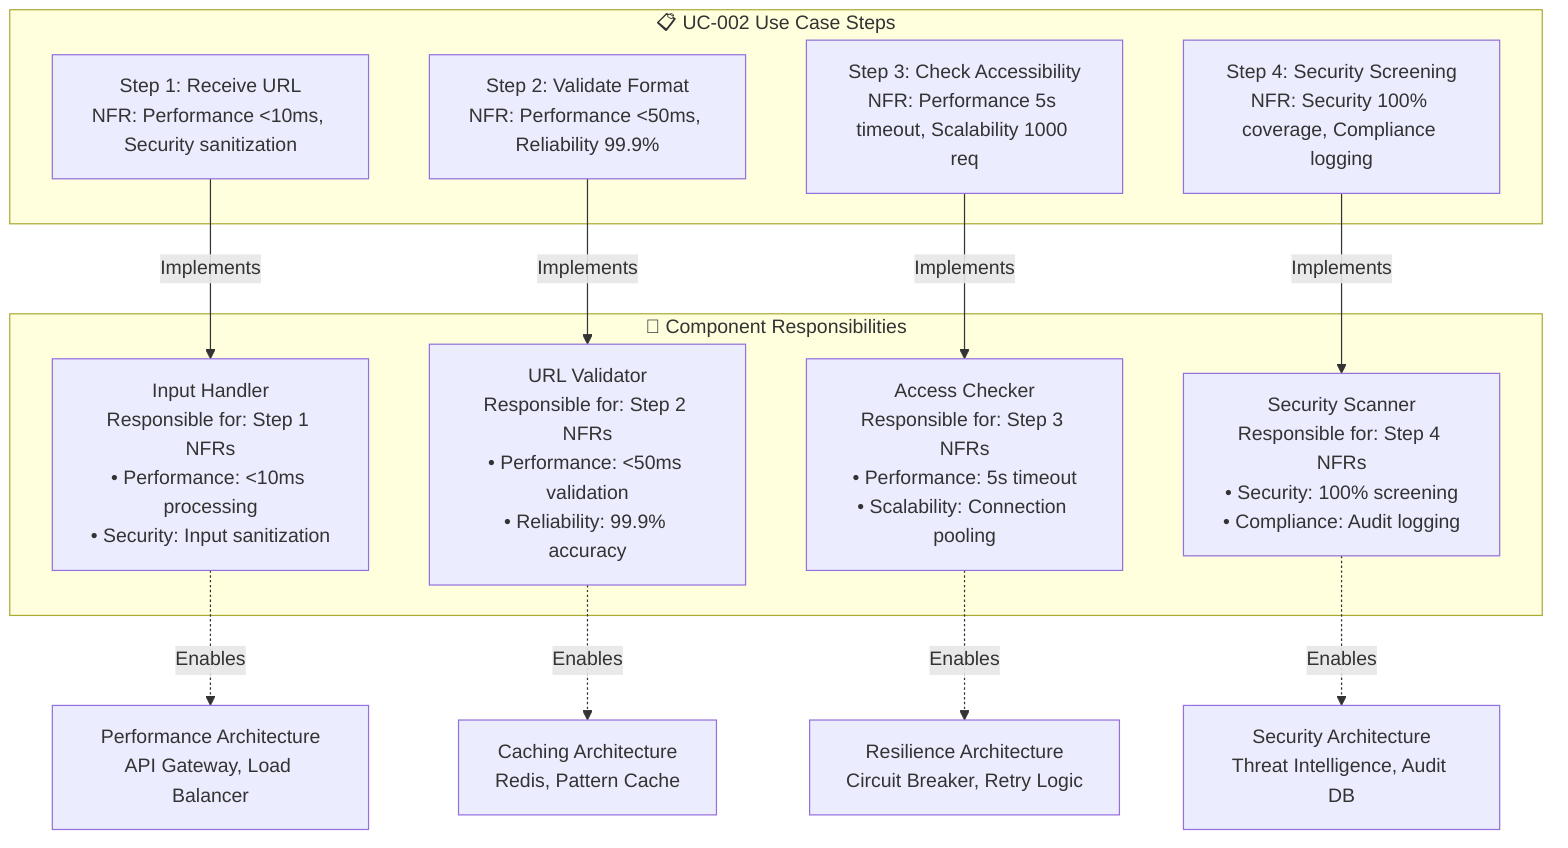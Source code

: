 graph TB
    %% Use Case Steps
    subgraph "📋 UC-002 Use Case Steps"
        Step1[Step 1: Receive URL<br/>NFR: Performance <10ms, Security sanitization]
        Step2[Step 2: Validate Format<br/>NFR: Performance <50ms, Reliability 99.9%]
        Step3[Step 3: Check Accessibility<br/>NFR: Performance 5s timeout, Scalability 1000 req]
        Step4[Step 4: Security Screening<br/>NFR: Security 100% coverage, Compliance logging]
    end
    
    %% Component Responsibilities
    subgraph "🔧 Component Responsibilities"
        InputHandler[Input Handler<br/>Responsible for: Step 1 NFRs<br/>• Performance: <10ms processing<br/>• Security: Input sanitization]
        
        URLValidator[URL Validator<br/>Responsible for: Step 2 NFRs<br/>• Performance: <50ms validation<br/>• Reliability: 99.9% accuracy]
        
        AccessChecker[Access Checker<br/>Responsible for: Step 3 NFRs<br/>• Performance: 5s timeout<br/>• Scalability: Connection pooling]
        
        SecurityScanner[Security Scanner<br/>Responsible for: Step 4 NFRs<br/>• Security: 100% screening<br/>• Compliance: Audit logging]
    end
    
    %% Step to Component Mapping
    Step1 -->|Implements| InputHandler
    Step2 -->|Implements| URLValidator
    Step3 -->|Implements| AccessChecker
    Step4 -->|Implements| SecurityScanner
    
    %% NFR Dependencies
    InputHandler -.->|Enables| Performance[Performance Architecture<br/>API Gateway, Load Balancer]
    URLValidator -.->|Enables| Caching[Caching Architecture<br/>Redis, Pattern Cache]
    AccessChecker -.->|Enables| Resilience[Resilience Architecture<br/>Circuit Breaker, Retry Logic]
    SecurityScanner -.->|Enables| Security[Security Architecture<br/>Threat Intelligence, Audit DB]